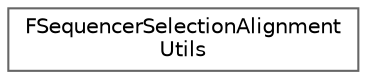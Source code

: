 digraph "Graphical Class Hierarchy"
{
 // INTERACTIVE_SVG=YES
 // LATEX_PDF_SIZE
  bgcolor="transparent";
  edge [fontname=Helvetica,fontsize=10,labelfontname=Helvetica,labelfontsize=10];
  node [fontname=Helvetica,fontsize=10,shape=box,height=0.2,width=0.4];
  rankdir="LR";
  Node0 [id="Node000000",label="FSequencerSelectionAlignment\lUtils",height=0.2,width=0.4,color="grey40", fillcolor="white", style="filled",URL="$d3/d47/classFSequencerSelectionAlignmentUtils.html",tooltip=" "];
}
